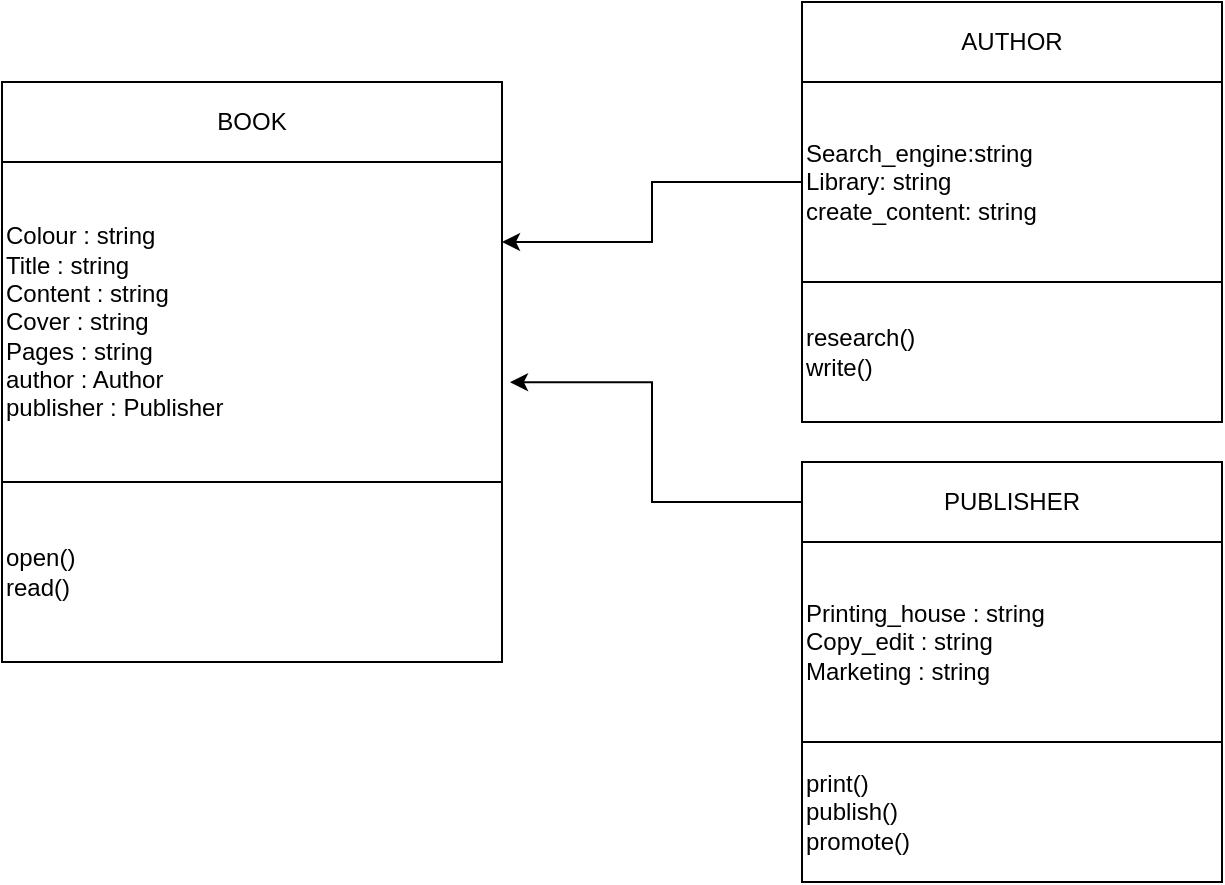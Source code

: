 <mxfile version="21.0.2" type="github"><diagram name="Page-1" id="N4xFb5tkxuh82r5F6LsM"><mxGraphModel dx="689" dy="436" grid="1" gridSize="10" guides="1" tooltips="1" connect="1" arrows="1" fold="1" page="1" pageScale="1" pageWidth="827" pageHeight="1169" math="0" shadow="0"><root><mxCell id="0"/><mxCell id="1" parent="0"/><mxCell id="l74dsTWbILAlDg7j7ZPJ-1" value="" style="whiteSpace=wrap;html=1;aspect=fixed;" vertex="1" parent="1"><mxGeometry x="70" y="120" width="250" height="250" as="geometry"/></mxCell><mxCell id="l74dsTWbILAlDg7j7ZPJ-2" value="" style="whiteSpace=wrap;html=1;aspect=fixed;" vertex="1" parent="1"><mxGeometry x="470" y="40" width="210" height="210" as="geometry"/></mxCell><mxCell id="l74dsTWbILAlDg7j7ZPJ-3" value="" style="whiteSpace=wrap;html=1;aspect=fixed;" vertex="1" parent="1"><mxGeometry x="470" y="270" width="210" height="210" as="geometry"/></mxCell><mxCell id="l74dsTWbILAlDg7j7ZPJ-4" value="BOOK" style="rounded=0;whiteSpace=wrap;html=1;" vertex="1" parent="1"><mxGeometry x="70" y="80" width="250" height="40" as="geometry"/></mxCell><mxCell id="l74dsTWbILAlDg7j7ZPJ-7" value="Colour : string&lt;br&gt;Title : string&lt;br&gt;Content : string&lt;br&gt;Cover : string&lt;br&gt;Pages : string&lt;br&gt;author : Author&lt;br&gt;publisher : Publisher" style="rounded=0;whiteSpace=wrap;html=1;align=left;" vertex="1" parent="1"><mxGeometry x="70" y="120" width="250" height="160" as="geometry"/></mxCell><mxCell id="l74dsTWbILAlDg7j7ZPJ-8" value="open()&lt;br&gt;read()" style="rounded=0;whiteSpace=wrap;html=1;align=left;" vertex="1" parent="1"><mxGeometry x="70" y="280" width="250" height="90" as="geometry"/></mxCell><mxCell id="l74dsTWbILAlDg7j7ZPJ-9" value="AUTHOR" style="rounded=0;whiteSpace=wrap;html=1;" vertex="1" parent="1"><mxGeometry x="470" y="40" width="210" height="40" as="geometry"/></mxCell><mxCell id="l74dsTWbILAlDg7j7ZPJ-19" style="edgeStyle=orthogonalEdgeStyle;rounded=0;orthogonalLoop=1;jettySize=auto;html=1;exitX=0;exitY=0.5;exitDx=0;exitDy=0;entryX=1;entryY=0.25;entryDx=0;entryDy=0;" edge="1" parent="1" source="l74dsTWbILAlDg7j7ZPJ-10" target="l74dsTWbILAlDg7j7ZPJ-7"><mxGeometry relative="1" as="geometry"/></mxCell><mxCell id="l74dsTWbILAlDg7j7ZPJ-10" value="&lt;div style=&quot;&quot;&gt;&lt;div style=&quot;&quot;&gt;&lt;div style=&quot;&quot;&gt;Search_engine:string&lt;/div&gt;&lt;/div&gt;&lt;/div&gt;Library: string&lt;br&gt;create_content: string" style="rounded=0;whiteSpace=wrap;html=1;align=left;" vertex="1" parent="1"><mxGeometry x="470" y="80" width="210" height="100" as="geometry"/></mxCell><mxCell id="l74dsTWbILAlDg7j7ZPJ-14" value="research()&lt;br&gt;write()" style="rounded=0;whiteSpace=wrap;html=1;align=left;" vertex="1" parent="1"><mxGeometry x="470" y="180" width="210" height="70" as="geometry"/></mxCell><mxCell id="l74dsTWbILAlDg7j7ZPJ-18" style="edgeStyle=orthogonalEdgeStyle;rounded=0;orthogonalLoop=1;jettySize=auto;html=1;exitX=0;exitY=0.5;exitDx=0;exitDy=0;entryX=1.016;entryY=0.688;entryDx=0;entryDy=0;entryPerimeter=0;" edge="1" parent="1" source="l74dsTWbILAlDg7j7ZPJ-15" target="l74dsTWbILAlDg7j7ZPJ-7"><mxGeometry relative="1" as="geometry"/></mxCell><mxCell id="l74dsTWbILAlDg7j7ZPJ-15" value="PUBLISHER" style="rounded=0;whiteSpace=wrap;html=1;" vertex="1" parent="1"><mxGeometry x="470" y="270" width="210" height="40" as="geometry"/></mxCell><mxCell id="l74dsTWbILAlDg7j7ZPJ-16" value="Printing_house : string&lt;br&gt;Copy_edit : string&lt;br&gt;Marketing : string" style="rounded=0;whiteSpace=wrap;html=1;align=left;" vertex="1" parent="1"><mxGeometry x="470" y="310" width="210" height="100" as="geometry"/></mxCell><mxCell id="l74dsTWbILAlDg7j7ZPJ-17" value="print()&lt;br&gt;publish()&lt;br&gt;promote()" style="rounded=0;whiteSpace=wrap;html=1;align=left;" vertex="1" parent="1"><mxGeometry x="470" y="410" width="210" height="70" as="geometry"/></mxCell></root></mxGraphModel></diagram></mxfile>